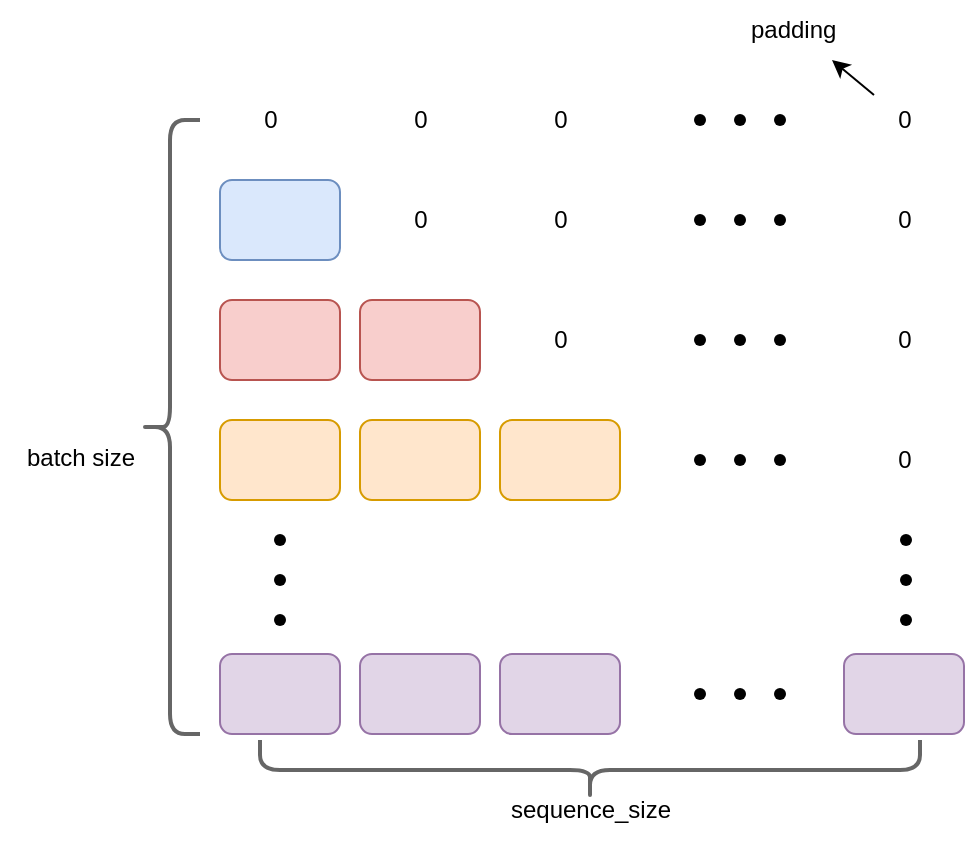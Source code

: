 <mxfile version="20.6.2" type="device"><diagram id="rqYjlZf8MOCDhIQPd2-p" name="第 1 页"><mxGraphModel dx="769" dy="559" grid="1" gridSize="10" guides="1" tooltips="1" connect="1" arrows="1" fold="1" page="1" pageScale="1" pageWidth="827" pageHeight="1169" math="0" shadow="0"><root><mxCell id="0"/><mxCell id="1" parent="0"/><mxCell id="IVLD43Q0WJvRp4Cjl3XA-1" value="" style="rounded=1;whiteSpace=wrap;html=1;fillColor=#dae8fc;strokeColor=#6c8ebf;" vertex="1" parent="1"><mxGeometry x="120" y="120" width="60" height="40" as="geometry"/></mxCell><mxCell id="IVLD43Q0WJvRp4Cjl3XA-2" value="" style="rounded=1;whiteSpace=wrap;html=1;fillColor=#f8cecc;strokeColor=#b85450;" vertex="1" parent="1"><mxGeometry x="120" y="180" width="60" height="40" as="geometry"/></mxCell><mxCell id="IVLD43Q0WJvRp4Cjl3XA-3" value="" style="rounded=1;whiteSpace=wrap;html=1;fillColor=#f8cecc;strokeColor=#b85450;" vertex="1" parent="1"><mxGeometry x="190" y="180" width="60" height="40" as="geometry"/></mxCell><mxCell id="IVLD43Q0WJvRp4Cjl3XA-4" value="" style="rounded=1;whiteSpace=wrap;html=1;fillColor=#ffe6cc;strokeColor=#d79b00;" vertex="1" parent="1"><mxGeometry x="120" y="240" width="60" height="40" as="geometry"/></mxCell><mxCell id="IVLD43Q0WJvRp4Cjl3XA-5" value="" style="rounded=1;whiteSpace=wrap;html=1;fillColor=#ffe6cc;strokeColor=#d79b00;" vertex="1" parent="1"><mxGeometry x="190" y="240" width="60" height="40" as="geometry"/></mxCell><mxCell id="IVLD43Q0WJvRp4Cjl3XA-6" value="" style="rounded=1;whiteSpace=wrap;html=1;fillColor=#ffe6cc;strokeColor=#d79b00;" vertex="1" parent="1"><mxGeometry x="260" y="240" width="60" height="40" as="geometry"/></mxCell><mxCell id="IVLD43Q0WJvRp4Cjl3XA-7" value="" style="rounded=1;whiteSpace=wrap;html=1;fillColor=#e1d5e7;strokeColor=#9673a6;" vertex="1" parent="1"><mxGeometry x="120" y="357" width="60" height="40" as="geometry"/></mxCell><mxCell id="IVLD43Q0WJvRp4Cjl3XA-8" value="" style="rounded=1;whiteSpace=wrap;html=1;fillColor=#e1d5e7;strokeColor=#9673a6;" vertex="1" parent="1"><mxGeometry x="190" y="357" width="60" height="40" as="geometry"/></mxCell><mxCell id="IVLD43Q0WJvRp4Cjl3XA-9" value="" style="rounded=1;whiteSpace=wrap;html=1;fillColor=#e1d5e7;strokeColor=#9673a6;" vertex="1" parent="1"><mxGeometry x="260" y="357" width="60" height="40" as="geometry"/></mxCell><mxCell id="IVLD43Q0WJvRp4Cjl3XA-11" value="" style="shape=waypoint;sketch=0;size=6;pointerEvents=1;points=[];fillColor=none;resizable=0;rotatable=0;perimeter=centerPerimeter;snapToPoint=1;" vertex="1" parent="1"><mxGeometry x="130" y="280" width="40" height="40" as="geometry"/></mxCell><mxCell id="IVLD43Q0WJvRp4Cjl3XA-15" value="" style="shape=waypoint;sketch=0;size=6;pointerEvents=1;points=[];fillColor=none;resizable=0;rotatable=0;perimeter=centerPerimeter;snapToPoint=1;" vertex="1" parent="1"><mxGeometry x="130" y="300" width="40" height="40" as="geometry"/></mxCell><mxCell id="IVLD43Q0WJvRp4Cjl3XA-16" value="" style="shape=waypoint;sketch=0;size=6;pointerEvents=1;points=[];fillColor=none;resizable=0;rotatable=0;perimeter=centerPerimeter;snapToPoint=1;" vertex="1" parent="1"><mxGeometry x="130" y="320" width="40" height="40" as="geometry"/></mxCell><mxCell id="IVLD43Q0WJvRp4Cjl3XA-17" value="" style="shape=waypoint;sketch=0;size=6;pointerEvents=1;points=[];fillColor=none;resizable=0;rotatable=0;perimeter=centerPerimeter;snapToPoint=1;" vertex="1" parent="1"><mxGeometry x="340" y="357" width="40" height="40" as="geometry"/></mxCell><mxCell id="IVLD43Q0WJvRp4Cjl3XA-18" value="" style="shape=waypoint;sketch=0;size=6;pointerEvents=1;points=[];fillColor=none;resizable=0;rotatable=0;perimeter=centerPerimeter;snapToPoint=1;" vertex="1" parent="1"><mxGeometry x="360" y="357" width="40" height="40" as="geometry"/></mxCell><mxCell id="IVLD43Q0WJvRp4Cjl3XA-19" value="" style="shape=waypoint;sketch=0;size=6;pointerEvents=1;points=[];fillColor=none;resizable=0;rotatable=0;perimeter=centerPerimeter;snapToPoint=1;" vertex="1" parent="1"><mxGeometry x="380" y="357" width="40" height="40" as="geometry"/></mxCell><mxCell id="IVLD43Q0WJvRp4Cjl3XA-20" value="" style="rounded=1;whiteSpace=wrap;html=1;fillColor=#e1d5e7;strokeColor=#9673a6;" vertex="1" parent="1"><mxGeometry x="432" y="357" width="60" height="40" as="geometry"/></mxCell><mxCell id="IVLD43Q0WJvRp4Cjl3XA-21" value="" style="shape=curlyBracket;whiteSpace=wrap;html=1;rounded=1;flipH=1;labelPosition=right;verticalLabelPosition=middle;align=left;verticalAlign=middle;direction=north;fillColor=#f5f5f5;strokeColor=#666666;strokeWidth=2;fontColor=#333333;" vertex="1" parent="1"><mxGeometry x="140" y="400" width="330" height="30" as="geometry"/></mxCell><mxCell id="IVLD43Q0WJvRp4Cjl3XA-24" value="0" style="text;html=1;align=center;verticalAlign=middle;resizable=0;points=[];autosize=1;strokeColor=none;fillColor=none;" vertex="1" parent="1"><mxGeometry x="205" y="125" width="30" height="30" as="geometry"/></mxCell><mxCell id="IVLD43Q0WJvRp4Cjl3XA-25" value="0" style="text;html=1;align=center;verticalAlign=middle;resizable=0;points=[];autosize=1;strokeColor=none;fillColor=none;" vertex="1" parent="1"><mxGeometry x="275" y="125" width="30" height="30" as="geometry"/></mxCell><mxCell id="IVLD43Q0WJvRp4Cjl3XA-26" value="0" style="text;html=1;align=center;verticalAlign=middle;resizable=0;points=[];autosize=1;strokeColor=none;fillColor=none;" vertex="1" parent="1"><mxGeometry x="275" y="185" width="30" height="30" as="geometry"/></mxCell><mxCell id="IVLD43Q0WJvRp4Cjl3XA-30" value="0" style="text;html=1;align=center;verticalAlign=middle;resizable=0;points=[];autosize=1;strokeColor=none;fillColor=none;" vertex="1" parent="1"><mxGeometry x="447" y="125" width="30" height="30" as="geometry"/></mxCell><mxCell id="IVLD43Q0WJvRp4Cjl3XA-31" value="0" style="text;html=1;align=center;verticalAlign=middle;resizable=0;points=[];autosize=1;strokeColor=none;fillColor=none;" vertex="1" parent="1"><mxGeometry x="447" y="185" width="30" height="30" as="geometry"/></mxCell><mxCell id="IVLD43Q0WJvRp4Cjl3XA-32" value="0" style="text;html=1;align=center;verticalAlign=middle;resizable=0;points=[];autosize=1;strokeColor=none;fillColor=none;" vertex="1" parent="1"><mxGeometry x="447" y="245" width="30" height="30" as="geometry"/></mxCell><mxCell id="IVLD43Q0WJvRp4Cjl3XA-37" value="" style="shape=waypoint;sketch=0;size=6;pointerEvents=1;points=[];fillColor=none;resizable=0;rotatable=0;perimeter=centerPerimeter;snapToPoint=1;" vertex="1" parent="1"><mxGeometry x="340" y="240" width="40" height="40" as="geometry"/></mxCell><mxCell id="IVLD43Q0WJvRp4Cjl3XA-38" value="" style="shape=waypoint;sketch=0;size=6;pointerEvents=1;points=[];fillColor=none;resizable=0;rotatable=0;perimeter=centerPerimeter;snapToPoint=1;" vertex="1" parent="1"><mxGeometry x="360" y="240" width="40" height="40" as="geometry"/></mxCell><mxCell id="IVLD43Q0WJvRp4Cjl3XA-39" value="" style="shape=waypoint;sketch=0;size=6;pointerEvents=1;points=[];fillColor=none;resizable=0;rotatable=0;perimeter=centerPerimeter;snapToPoint=1;" vertex="1" parent="1"><mxGeometry x="380" y="240" width="40" height="40" as="geometry"/></mxCell><mxCell id="IVLD43Q0WJvRp4Cjl3XA-46" value="" style="shape=waypoint;sketch=0;size=6;pointerEvents=1;points=[];fillColor=none;resizable=0;rotatable=0;perimeter=centerPerimeter;snapToPoint=1;" vertex="1" parent="1"><mxGeometry x="340" y="180" width="40" height="40" as="geometry"/></mxCell><mxCell id="IVLD43Q0WJvRp4Cjl3XA-47" value="" style="shape=waypoint;sketch=0;size=6;pointerEvents=1;points=[];fillColor=none;resizable=0;rotatable=0;perimeter=centerPerimeter;snapToPoint=1;" vertex="1" parent="1"><mxGeometry x="360" y="180" width="40" height="40" as="geometry"/></mxCell><mxCell id="IVLD43Q0WJvRp4Cjl3XA-48" value="" style="shape=waypoint;sketch=0;size=6;pointerEvents=1;points=[];fillColor=none;resizable=0;rotatable=0;perimeter=centerPerimeter;snapToPoint=1;" vertex="1" parent="1"><mxGeometry x="380" y="180" width="40" height="40" as="geometry"/></mxCell><mxCell id="IVLD43Q0WJvRp4Cjl3XA-49" value="" style="shape=waypoint;sketch=0;size=6;pointerEvents=1;points=[];fillColor=none;resizable=0;rotatable=0;perimeter=centerPerimeter;snapToPoint=1;" vertex="1" parent="1"><mxGeometry x="340" y="120" width="40" height="40" as="geometry"/></mxCell><mxCell id="IVLD43Q0WJvRp4Cjl3XA-50" value="" style="shape=waypoint;sketch=0;size=6;pointerEvents=1;points=[];fillColor=none;resizable=0;rotatable=0;perimeter=centerPerimeter;snapToPoint=1;" vertex="1" parent="1"><mxGeometry x="360" y="120" width="40" height="40" as="geometry"/></mxCell><mxCell id="IVLD43Q0WJvRp4Cjl3XA-51" value="" style="shape=waypoint;sketch=0;size=6;pointerEvents=1;points=[];fillColor=none;resizable=0;rotatable=0;perimeter=centerPerimeter;snapToPoint=1;" vertex="1" parent="1"><mxGeometry x="380" y="120" width="40" height="40" as="geometry"/></mxCell><mxCell id="IVLD43Q0WJvRp4Cjl3XA-52" value="" style="shape=waypoint;sketch=0;size=6;pointerEvents=1;points=[];fillColor=none;resizable=0;rotatable=0;perimeter=centerPerimeter;snapToPoint=1;" vertex="1" parent="1"><mxGeometry x="443" y="280" width="40" height="40" as="geometry"/></mxCell><mxCell id="IVLD43Q0WJvRp4Cjl3XA-53" value="" style="shape=waypoint;sketch=0;size=6;pointerEvents=1;points=[];fillColor=none;resizable=0;rotatable=0;perimeter=centerPerimeter;snapToPoint=1;" vertex="1" parent="1"><mxGeometry x="443" y="300" width="40" height="40" as="geometry"/></mxCell><mxCell id="IVLD43Q0WJvRp4Cjl3XA-54" value="" style="shape=waypoint;sketch=0;size=6;pointerEvents=1;points=[];fillColor=none;resizable=0;rotatable=0;perimeter=centerPerimeter;snapToPoint=1;" vertex="1" parent="1"><mxGeometry x="443" y="320" width="40" height="40" as="geometry"/></mxCell><mxCell id="IVLD43Q0WJvRp4Cjl3XA-55" value="" style="shape=curlyBracket;whiteSpace=wrap;html=1;rounded=1;flipH=1;labelPosition=right;verticalLabelPosition=middle;align=left;verticalAlign=middle;direction=west;fillColor=#f5f5f5;strokeColor=#666666;strokeWidth=2;fontColor=#333333;" vertex="1" parent="1"><mxGeometry x="80" y="90" width="30" height="307" as="geometry"/></mxCell><mxCell id="IVLD43Q0WJvRp4Cjl3XA-56" value="batch size" style="text;html=1;align=center;verticalAlign=middle;resizable=0;points=[];autosize=1;strokeColor=none;fillColor=none;" vertex="1" parent="1"><mxGeometry x="10" y="243.5" width="80" height="30" as="geometry"/></mxCell><mxCell id="IVLD43Q0WJvRp4Cjl3XA-57" value="sequence_size" style="text;html=1;align=center;verticalAlign=middle;resizable=0;points=[];autosize=1;strokeColor=none;fillColor=none;" vertex="1" parent="1"><mxGeometry x="255" y="420" width="100" height="30" as="geometry"/></mxCell><mxCell id="IVLD43Q0WJvRp4Cjl3XA-59" value="padding&amp;nbsp;" style="text;html=1;align=center;verticalAlign=middle;resizable=0;points=[];autosize=1;strokeColor=none;fillColor=none;" vertex="1" parent="1"><mxGeometry x="373" y="30" width="70" height="30" as="geometry"/></mxCell><mxCell id="IVLD43Q0WJvRp4Cjl3XA-60" value="0" style="text;html=1;align=center;verticalAlign=middle;resizable=0;points=[];autosize=1;strokeColor=none;fillColor=none;" vertex="1" parent="1"><mxGeometry x="205" y="75" width="30" height="30" as="geometry"/></mxCell><mxCell id="IVLD43Q0WJvRp4Cjl3XA-61" value="0" style="text;html=1;align=center;verticalAlign=middle;resizable=0;points=[];autosize=1;strokeColor=none;fillColor=none;" vertex="1" parent="1"><mxGeometry x="275" y="75" width="30" height="30" as="geometry"/></mxCell><mxCell id="IVLD43Q0WJvRp4Cjl3XA-62" value="0" style="text;html=1;align=center;verticalAlign=middle;resizable=0;points=[];autosize=1;strokeColor=none;fillColor=none;" vertex="1" parent="1"><mxGeometry x="447" y="75" width="30" height="30" as="geometry"/></mxCell><mxCell id="IVLD43Q0WJvRp4Cjl3XA-63" value="" style="shape=waypoint;sketch=0;size=6;pointerEvents=1;points=[];fillColor=none;resizable=0;rotatable=0;perimeter=centerPerimeter;snapToPoint=1;" vertex="1" parent="1"><mxGeometry x="340" y="70" width="40" height="40" as="geometry"/></mxCell><mxCell id="IVLD43Q0WJvRp4Cjl3XA-64" value="" style="shape=waypoint;sketch=0;size=6;pointerEvents=1;points=[];fillColor=none;resizable=0;rotatable=0;perimeter=centerPerimeter;snapToPoint=1;" vertex="1" parent="1"><mxGeometry x="360" y="70" width="40" height="40" as="geometry"/></mxCell><mxCell id="IVLD43Q0WJvRp4Cjl3XA-65" value="" style="shape=waypoint;sketch=0;size=6;pointerEvents=1;points=[];fillColor=none;resizable=0;rotatable=0;perimeter=centerPerimeter;snapToPoint=1;" vertex="1" parent="1"><mxGeometry x="380" y="70" width="40" height="40" as="geometry"/></mxCell><mxCell id="IVLD43Q0WJvRp4Cjl3XA-66" value="0" style="text;html=1;align=center;verticalAlign=middle;resizable=0;points=[];autosize=1;strokeColor=none;fillColor=none;" vertex="1" parent="1"><mxGeometry x="130" y="75" width="30" height="30" as="geometry"/></mxCell><mxCell id="IVLD43Q0WJvRp4Cjl3XA-67" value="" style="endArrow=classic;html=1;rounded=0;" edge="1" parent="1" source="IVLD43Q0WJvRp4Cjl3XA-62" target="IVLD43Q0WJvRp4Cjl3XA-59"><mxGeometry width="50" height="50" relative="1" as="geometry"><mxPoint x="460" y="100" as="sourcePoint"/><mxPoint x="510" y="50" as="targetPoint"/></mxGeometry></mxCell></root></mxGraphModel></diagram></mxfile>